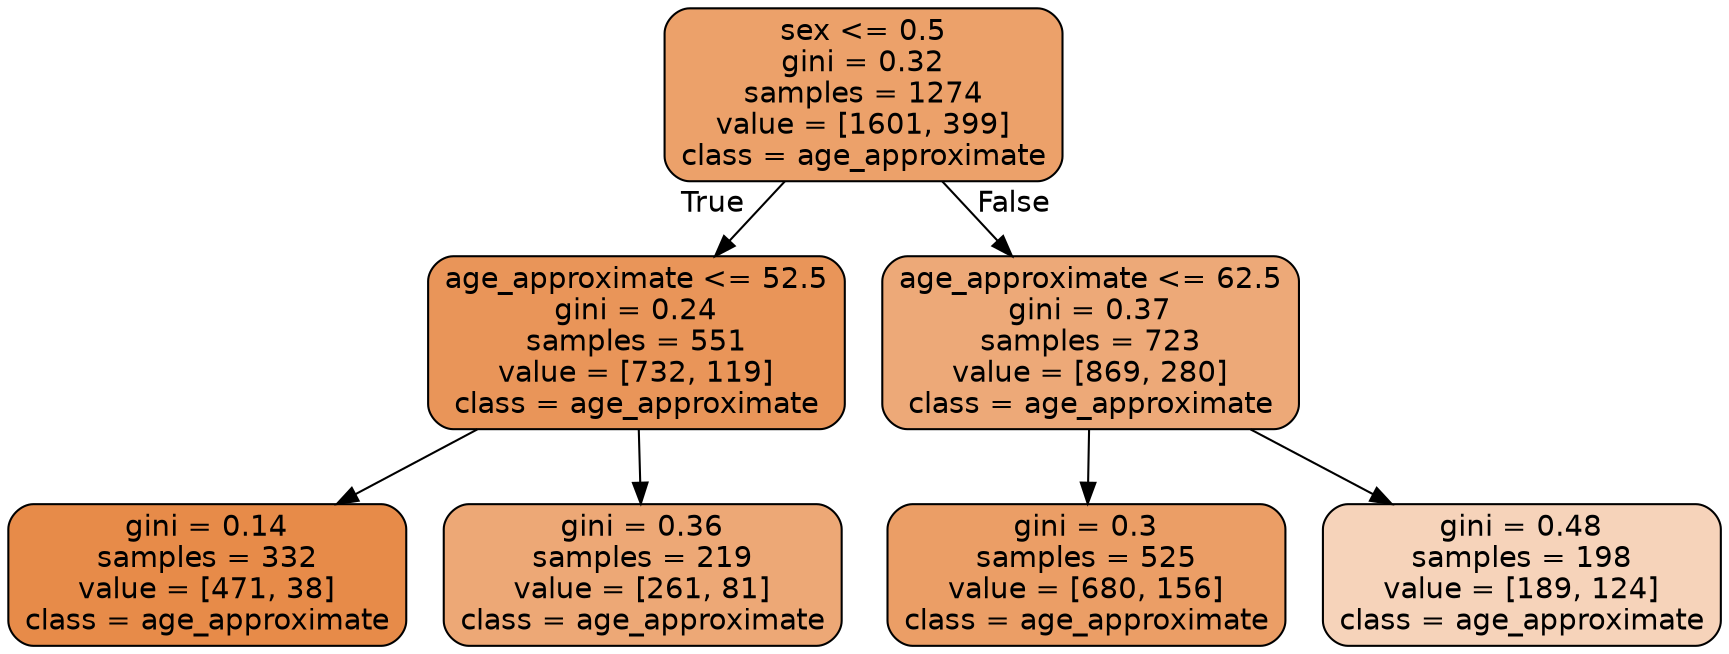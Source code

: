 digraph Tree {
node [shape=box, style="filled, rounded", color="black", fontname=helvetica] ;
edge [fontname=helvetica] ;
0 [label="sex <= 0.5\ngini = 0.32\nsamples = 1274\nvalue = [1601, 399]\nclass = age_approximate", fillcolor="#e58139bf"] ;
1 [label="age_approximate <= 52.5\ngini = 0.24\nsamples = 551\nvalue = [732, 119]\nclass = age_approximate", fillcolor="#e58139d6"] ;
0 -> 1 [labeldistance=2.5, labelangle=45, headlabel="True"] ;
2 [label="gini = 0.14\nsamples = 332\nvalue = [471, 38]\nclass = age_approximate", fillcolor="#e58139ea"] ;
1 -> 2 ;
3 [label="gini = 0.36\nsamples = 219\nvalue = [261, 81]\nclass = age_approximate", fillcolor="#e58139b0"] ;
1 -> 3 ;
4 [label="age_approximate <= 62.5\ngini = 0.37\nsamples = 723\nvalue = [869, 280]\nclass = age_approximate", fillcolor="#e58139ad"] ;
0 -> 4 [labeldistance=2.5, labelangle=-45, headlabel="False"] ;
5 [label="gini = 0.3\nsamples = 525\nvalue = [680, 156]\nclass = age_approximate", fillcolor="#e58139c5"] ;
4 -> 5 ;
6 [label="gini = 0.48\nsamples = 198\nvalue = [189, 124]\nclass = age_approximate", fillcolor="#e5813958"] ;
4 -> 6 ;
}
